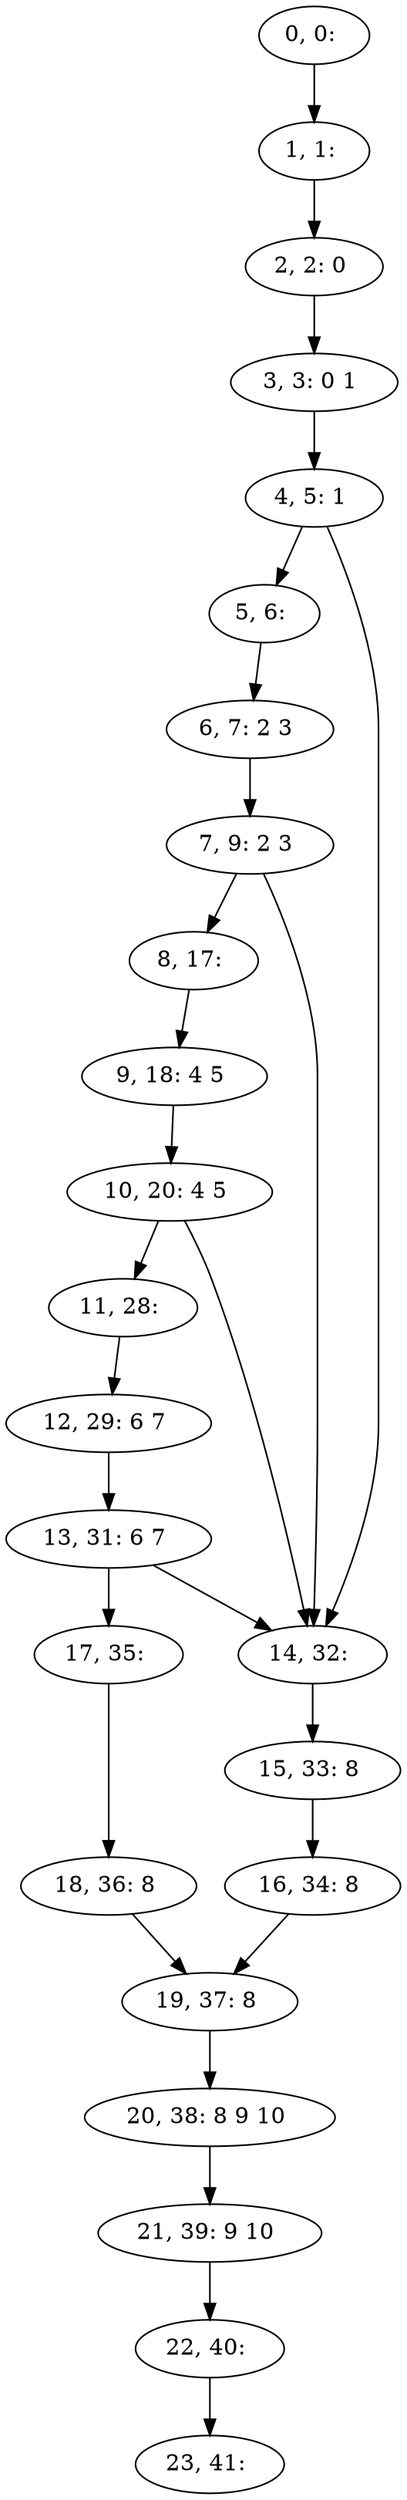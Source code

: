 digraph G {
0[label="0, 0: "];
1[label="1, 1: "];
2[label="2, 2: 0 "];
3[label="3, 3: 0 1 "];
4[label="4, 5: 1 "];
5[label="5, 6: "];
6[label="6, 7: 2 3 "];
7[label="7, 9: 2 3 "];
8[label="8, 17: "];
9[label="9, 18: 4 5 "];
10[label="10, 20: 4 5 "];
11[label="11, 28: "];
12[label="12, 29: 6 7 "];
13[label="13, 31: 6 7 "];
14[label="14, 32: "];
15[label="15, 33: 8 "];
16[label="16, 34: 8 "];
17[label="17, 35: "];
18[label="18, 36: 8 "];
19[label="19, 37: 8 "];
20[label="20, 38: 8 9 10 "];
21[label="21, 39: 9 10 "];
22[label="22, 40: "];
23[label="23, 41: "];
0->1 ;
1->2 ;
2->3 ;
3->4 ;
4->5 ;
4->14 ;
5->6 ;
6->7 ;
7->8 ;
7->14 ;
8->9 ;
9->10 ;
10->11 ;
10->14 ;
11->12 ;
12->13 ;
13->14 ;
13->17 ;
14->15 ;
15->16 ;
16->19 ;
17->18 ;
18->19 ;
19->20 ;
20->21 ;
21->22 ;
22->23 ;
}
